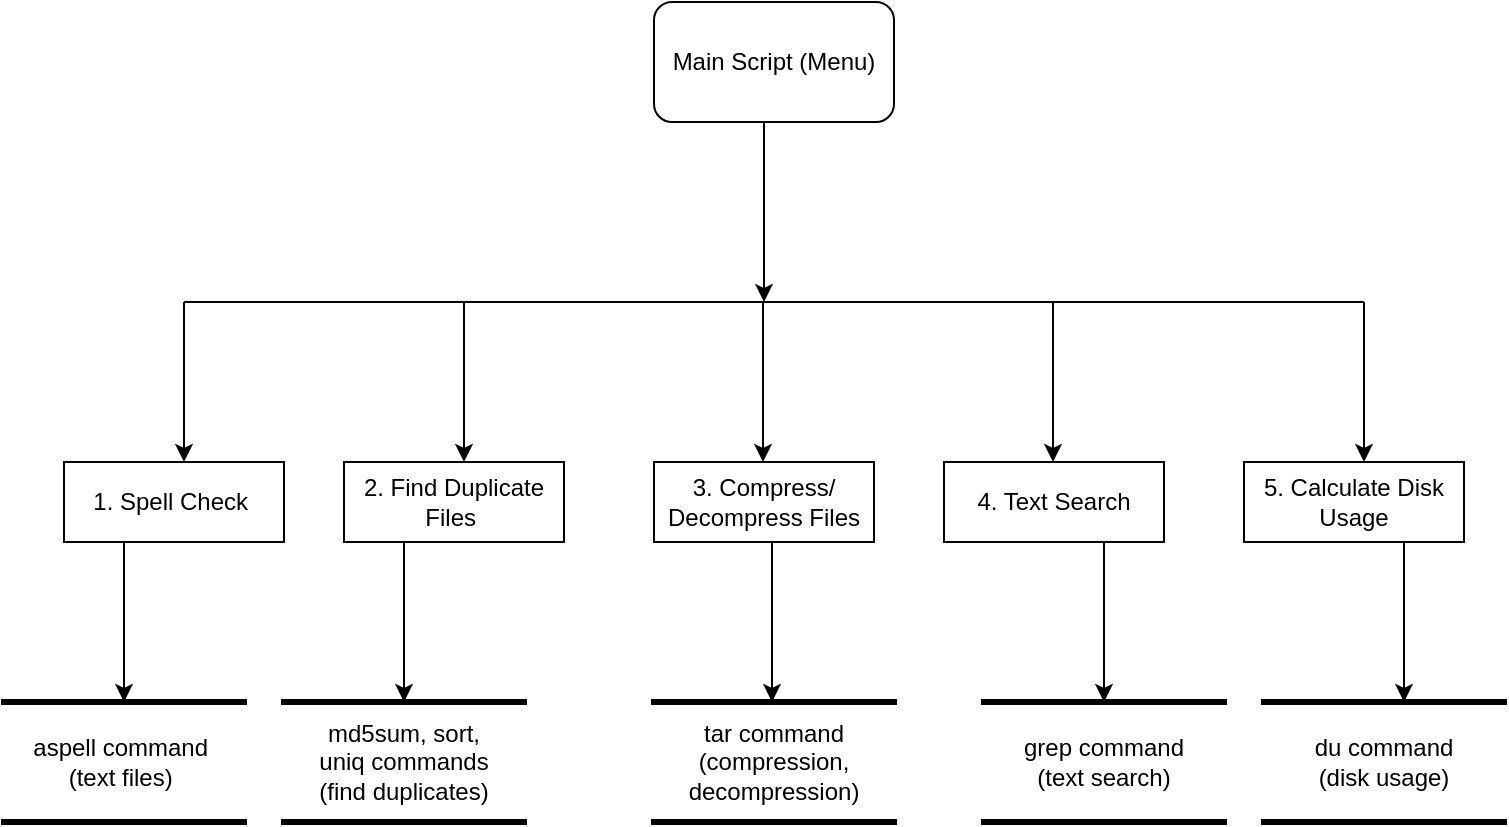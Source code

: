 <mxfile version="21.5.0" type="github">
  <diagram name="Page-1" id="AFA8evvv8tOX6d2XuUvc">
    <mxGraphModel dx="1434" dy="764" grid="1" gridSize="10" guides="1" tooltips="1" connect="1" arrows="1" fold="1" page="1" pageScale="1" pageWidth="850" pageHeight="1100" math="0" shadow="0">
      <root>
        <mxCell id="0" />
        <mxCell id="1" parent="0" />
        <mxCell id="tP6cIr8xP5BDC4_LWAIa-1" value="Main Script (Menu)" style="rounded=1;whiteSpace=wrap;html=1;" vertex="1" parent="1">
          <mxGeometry x="365" y="40" width="120" height="60" as="geometry" />
        </mxCell>
        <mxCell id="tP6cIr8xP5BDC4_LWAIa-3" value="" style="endArrow=classic;html=1;rounded=0;" edge="1" parent="1">
          <mxGeometry width="50" height="50" relative="1" as="geometry">
            <mxPoint x="420" y="100" as="sourcePoint" />
            <mxPoint x="420" y="190" as="targetPoint" />
          </mxGeometry>
        </mxCell>
        <mxCell id="tP6cIr8xP5BDC4_LWAIa-5" value="" style="endArrow=classic;html=1;rounded=0;" edge="1" parent="1">
          <mxGeometry width="50" height="50" relative="1" as="geometry">
            <mxPoint x="130" y="190" as="sourcePoint" />
            <mxPoint x="130" y="270" as="targetPoint" />
          </mxGeometry>
        </mxCell>
        <mxCell id="tP6cIr8xP5BDC4_LWAIa-6" value="" style="endArrow=classic;html=1;rounded=0;" edge="1" parent="1">
          <mxGeometry width="50" height="50" relative="1" as="geometry">
            <mxPoint x="720" y="190" as="sourcePoint" />
            <mxPoint x="720" y="270" as="targetPoint" />
          </mxGeometry>
        </mxCell>
        <mxCell id="tP6cIr8xP5BDC4_LWAIa-8" value="" style="endArrow=none;html=1;rounded=0;" edge="1" parent="1">
          <mxGeometry width="50" height="50" relative="1" as="geometry">
            <mxPoint x="130" y="190" as="sourcePoint" />
            <mxPoint x="720" y="190" as="targetPoint" />
          </mxGeometry>
        </mxCell>
        <mxCell id="tP6cIr8xP5BDC4_LWAIa-9" value="1. Spell Check&amp;nbsp;" style="rounded=0;whiteSpace=wrap;html=1;" vertex="1" parent="1">
          <mxGeometry x="70" y="270" width="110" height="40" as="geometry" />
        </mxCell>
        <mxCell id="tP6cIr8xP5BDC4_LWAIa-10" value="2. Find Duplicate Files&amp;nbsp;" style="rounded=0;whiteSpace=wrap;html=1;" vertex="1" parent="1">
          <mxGeometry x="210" y="270" width="110" height="40" as="geometry" />
        </mxCell>
        <mxCell id="tP6cIr8xP5BDC4_LWAIa-11" value="3. Compress/&lt;br&gt;Decompress Files" style="rounded=0;whiteSpace=wrap;html=1;" vertex="1" parent="1">
          <mxGeometry x="365" y="270" width="110" height="40" as="geometry" />
        </mxCell>
        <mxCell id="tP6cIr8xP5BDC4_LWAIa-12" value="5. Calculate Disk Usage" style="rounded=0;whiteSpace=wrap;html=1;" vertex="1" parent="1">
          <mxGeometry x="660" y="270" width="110" height="40" as="geometry" />
        </mxCell>
        <mxCell id="tP6cIr8xP5BDC4_LWAIa-13" value="4. Text Search" style="rounded=0;whiteSpace=wrap;html=1;" vertex="1" parent="1">
          <mxGeometry x="510" y="270" width="110" height="40" as="geometry" />
        </mxCell>
        <mxCell id="tP6cIr8xP5BDC4_LWAIa-14" value="" style="endArrow=classic;html=1;rounded=0;" edge="1" parent="1">
          <mxGeometry width="50" height="50" relative="1" as="geometry">
            <mxPoint x="270" y="190" as="sourcePoint" />
            <mxPoint x="270" y="270" as="targetPoint" />
          </mxGeometry>
        </mxCell>
        <mxCell id="tP6cIr8xP5BDC4_LWAIa-15" value="" style="endArrow=classic;html=1;rounded=0;strokeWidth=1;" edge="1" parent="1">
          <mxGeometry width="50" height="50" relative="1" as="geometry">
            <mxPoint x="419.5" y="190" as="sourcePoint" />
            <mxPoint x="419.5" y="270" as="targetPoint" />
          </mxGeometry>
        </mxCell>
        <mxCell id="tP6cIr8xP5BDC4_LWAIa-16" value="" style="endArrow=classic;html=1;rounded=0;" edge="1" parent="1">
          <mxGeometry width="50" height="50" relative="1" as="geometry">
            <mxPoint x="564.5" y="190" as="sourcePoint" />
            <mxPoint x="564.5" y="270" as="targetPoint" />
          </mxGeometry>
        </mxCell>
        <mxCell id="tP6cIr8xP5BDC4_LWAIa-17" value="" style="endArrow=classic;html=1;rounded=0;" edge="1" parent="1">
          <mxGeometry width="50" height="50" relative="1" as="geometry">
            <mxPoint x="100" y="310" as="sourcePoint" />
            <mxPoint x="100" y="390" as="targetPoint" />
          </mxGeometry>
        </mxCell>
        <mxCell id="tP6cIr8xP5BDC4_LWAIa-18" value="" style="endArrow=classic;html=1;rounded=0;" edge="1" parent="1">
          <mxGeometry width="50" height="50" relative="1" as="geometry">
            <mxPoint x="240" y="310" as="sourcePoint" />
            <mxPoint x="240" y="390" as="targetPoint" />
          </mxGeometry>
        </mxCell>
        <mxCell id="tP6cIr8xP5BDC4_LWAIa-19" value="" style="endArrow=classic;html=1;rounded=0;" edge="1" parent="1">
          <mxGeometry width="50" height="50" relative="1" as="geometry">
            <mxPoint x="424" y="310" as="sourcePoint" />
            <mxPoint x="424" y="390" as="targetPoint" />
          </mxGeometry>
        </mxCell>
        <mxCell id="tP6cIr8xP5BDC4_LWAIa-20" value="" style="endArrow=classic;html=1;rounded=0;" edge="1" parent="1">
          <mxGeometry width="50" height="50" relative="1" as="geometry">
            <mxPoint x="590" y="310" as="sourcePoint" />
            <mxPoint x="590" y="390" as="targetPoint" />
          </mxGeometry>
        </mxCell>
        <mxCell id="tP6cIr8xP5BDC4_LWAIa-21" value="" style="endArrow=classic;html=1;rounded=0;" edge="1" parent="1">
          <mxGeometry width="50" height="50" relative="1" as="geometry">
            <mxPoint x="740" y="310" as="sourcePoint" />
            <mxPoint x="740" y="390" as="targetPoint" />
          </mxGeometry>
        </mxCell>
        <mxCell id="tP6cIr8xP5BDC4_LWAIa-25" value="aspell command&amp;nbsp;&lt;br&gt;(text files)&amp;nbsp;" style="shape=partialRectangle;whiteSpace=wrap;html=1;left=0;right=0;fillColor=none;strokeWidth=3;" vertex="1" parent="1">
          <mxGeometry x="40" y="390" width="120" height="60" as="geometry" />
        </mxCell>
        <mxCell id="tP6cIr8xP5BDC4_LWAIa-26" value="md5sum, sort,&lt;br&gt;uniq commands&lt;br&gt;(find duplicates)" style="shape=partialRectangle;whiteSpace=wrap;html=1;left=0;right=0;fillColor=none;strokeWidth=3;" vertex="1" parent="1">
          <mxGeometry x="180" y="390" width="120" height="60" as="geometry" />
        </mxCell>
        <mxCell id="tP6cIr8xP5BDC4_LWAIa-27" value="tar command&lt;br&gt;(compression, decompression)" style="shape=partialRectangle;whiteSpace=wrap;html=1;left=0;right=0;fillColor=none;strokeWidth=3;" vertex="1" parent="1">
          <mxGeometry x="365" y="390" width="120" height="60" as="geometry" />
        </mxCell>
        <mxCell id="tP6cIr8xP5BDC4_LWAIa-28" value="grep command&lt;br&gt;(text search)" style="shape=partialRectangle;whiteSpace=wrap;html=1;left=0;right=0;fillColor=none;strokeWidth=3;" vertex="1" parent="1">
          <mxGeometry x="530" y="390" width="120" height="60" as="geometry" />
        </mxCell>
        <mxCell id="tP6cIr8xP5BDC4_LWAIa-29" value="du command&lt;br&gt;(disk usage)" style="shape=partialRectangle;whiteSpace=wrap;html=1;left=0;right=0;fillColor=none;strokeWidth=3;" vertex="1" parent="1">
          <mxGeometry x="670" y="390" width="120" height="60" as="geometry" />
        </mxCell>
      </root>
    </mxGraphModel>
  </diagram>
</mxfile>
